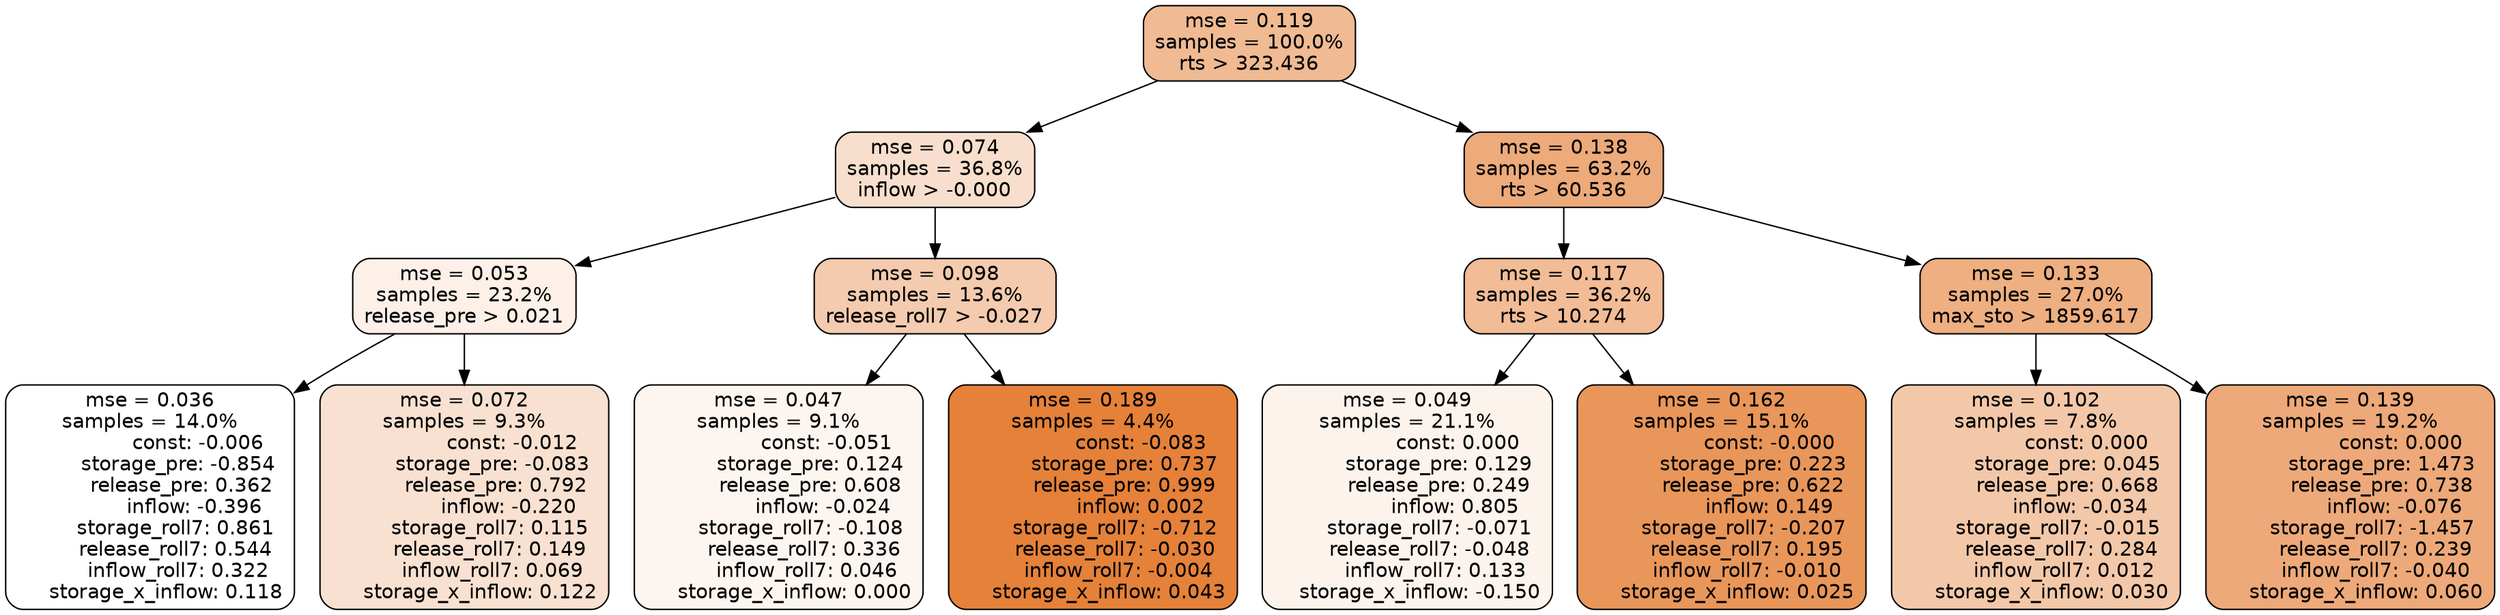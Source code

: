 digraph tree {
node [shape=rectangle, style="filled, rounded", color="black", fontname=helvetica] ;
edge [fontname=helvetica] ;
	"0" [label="mse = 0.119
samples = 100.0%
rts > 323.436", fillcolor="#f0ba93"]
	"8" [label="mse = 0.074
samples = 36.8%
inflow > -0.000", fillcolor="#f8dfcd"]
	"1" [label="mse = 0.138
samples = 63.2%
rts > 60.536", fillcolor="#edaa7a"]
	"9" [label="mse = 0.053
samples = 23.2%
release_pre > 0.021", fillcolor="#fcf0e8"]
	"12" [label="mse = 0.098
samples = 13.6%
release_roll7 > -0.027", fillcolor="#f4cbae"]
	"2" [label="mse = 0.117
samples = 36.2%
rts > 10.274", fillcolor="#f1bc96"]
	"5" [label="mse = 0.133
samples = 27.0%
max_sto > 1859.617", fillcolor="#eeaf81"]
	"10" [label="mse = 0.036
samples = 14.0%
               const: -0.006
         storage_pre: -0.854
          release_pre: 0.362
              inflow: -0.396
        storage_roll7: 0.861
        release_roll7: 0.544
         inflow_roll7: 0.322
     storage_x_inflow: 0.118", fillcolor="#ffffff"]
	"11" [label="mse = 0.072
samples = 9.3%
               const: -0.012
         storage_pre: -0.083
          release_pre: 0.792
              inflow: -0.220
        storage_roll7: 0.115
        release_roll7: 0.149
         inflow_roll7: 0.069
     storage_x_inflow: 0.122", fillcolor="#f8e1d1"]
	"13" [label="mse = 0.047
samples = 9.1%
               const: -0.051
          storage_pre: 0.124
          release_pre: 0.608
              inflow: -0.024
       storage_roll7: -0.108
        release_roll7: 0.336
         inflow_roll7: 0.046
     storage_x_inflow: 0.000", fillcolor="#fdf5f0"]
	"14" [label="mse = 0.189
samples = 4.4%
               const: -0.083
          storage_pre: 0.737
          release_pre: 0.999
               inflow: 0.002
       storage_roll7: -0.712
       release_roll7: -0.030
        inflow_roll7: -0.004
     storage_x_inflow: 0.043", fillcolor="#e58139"]
	"3" [label="mse = 0.049
samples = 21.1%
                const: 0.000
          storage_pre: 0.129
          release_pre: 0.249
               inflow: 0.805
       storage_roll7: -0.071
       release_roll7: -0.048
         inflow_roll7: 0.133
    storage_x_inflow: -0.150", fillcolor="#fcf3ed"]
	"4" [label="mse = 0.162
samples = 15.1%
               const: -0.000
          storage_pre: 0.223
          release_pre: 0.622
               inflow: 0.149
       storage_roll7: -0.207
        release_roll7: 0.195
        inflow_roll7: -0.010
     storage_x_inflow: 0.025", fillcolor="#e9965a"]
	"7" [label="mse = 0.102
samples = 7.8%
                const: 0.000
          storage_pre: 0.045
          release_pre: 0.668
              inflow: -0.034
       storage_roll7: -0.015
        release_roll7: 0.284
         inflow_roll7: 0.012
     storage_x_inflow: 0.030", fillcolor="#f3c8a9"]
	"6" [label="mse = 0.139
samples = 19.2%
                const: 0.000
          storage_pre: 1.473
          release_pre: 0.738
              inflow: -0.076
       storage_roll7: -1.457
        release_roll7: 0.239
        inflow_roll7: -0.040
     storage_x_inflow: 0.060", fillcolor="#eda979"]

	"0" -> "1"
	"0" -> "8"
	"8" -> "9"
	"8" -> "12"
	"1" -> "2"
	"1" -> "5"
	"9" -> "10"
	"9" -> "11"
	"12" -> "13"
	"12" -> "14"
	"2" -> "3"
	"2" -> "4"
	"5" -> "6"
	"5" -> "7"
}